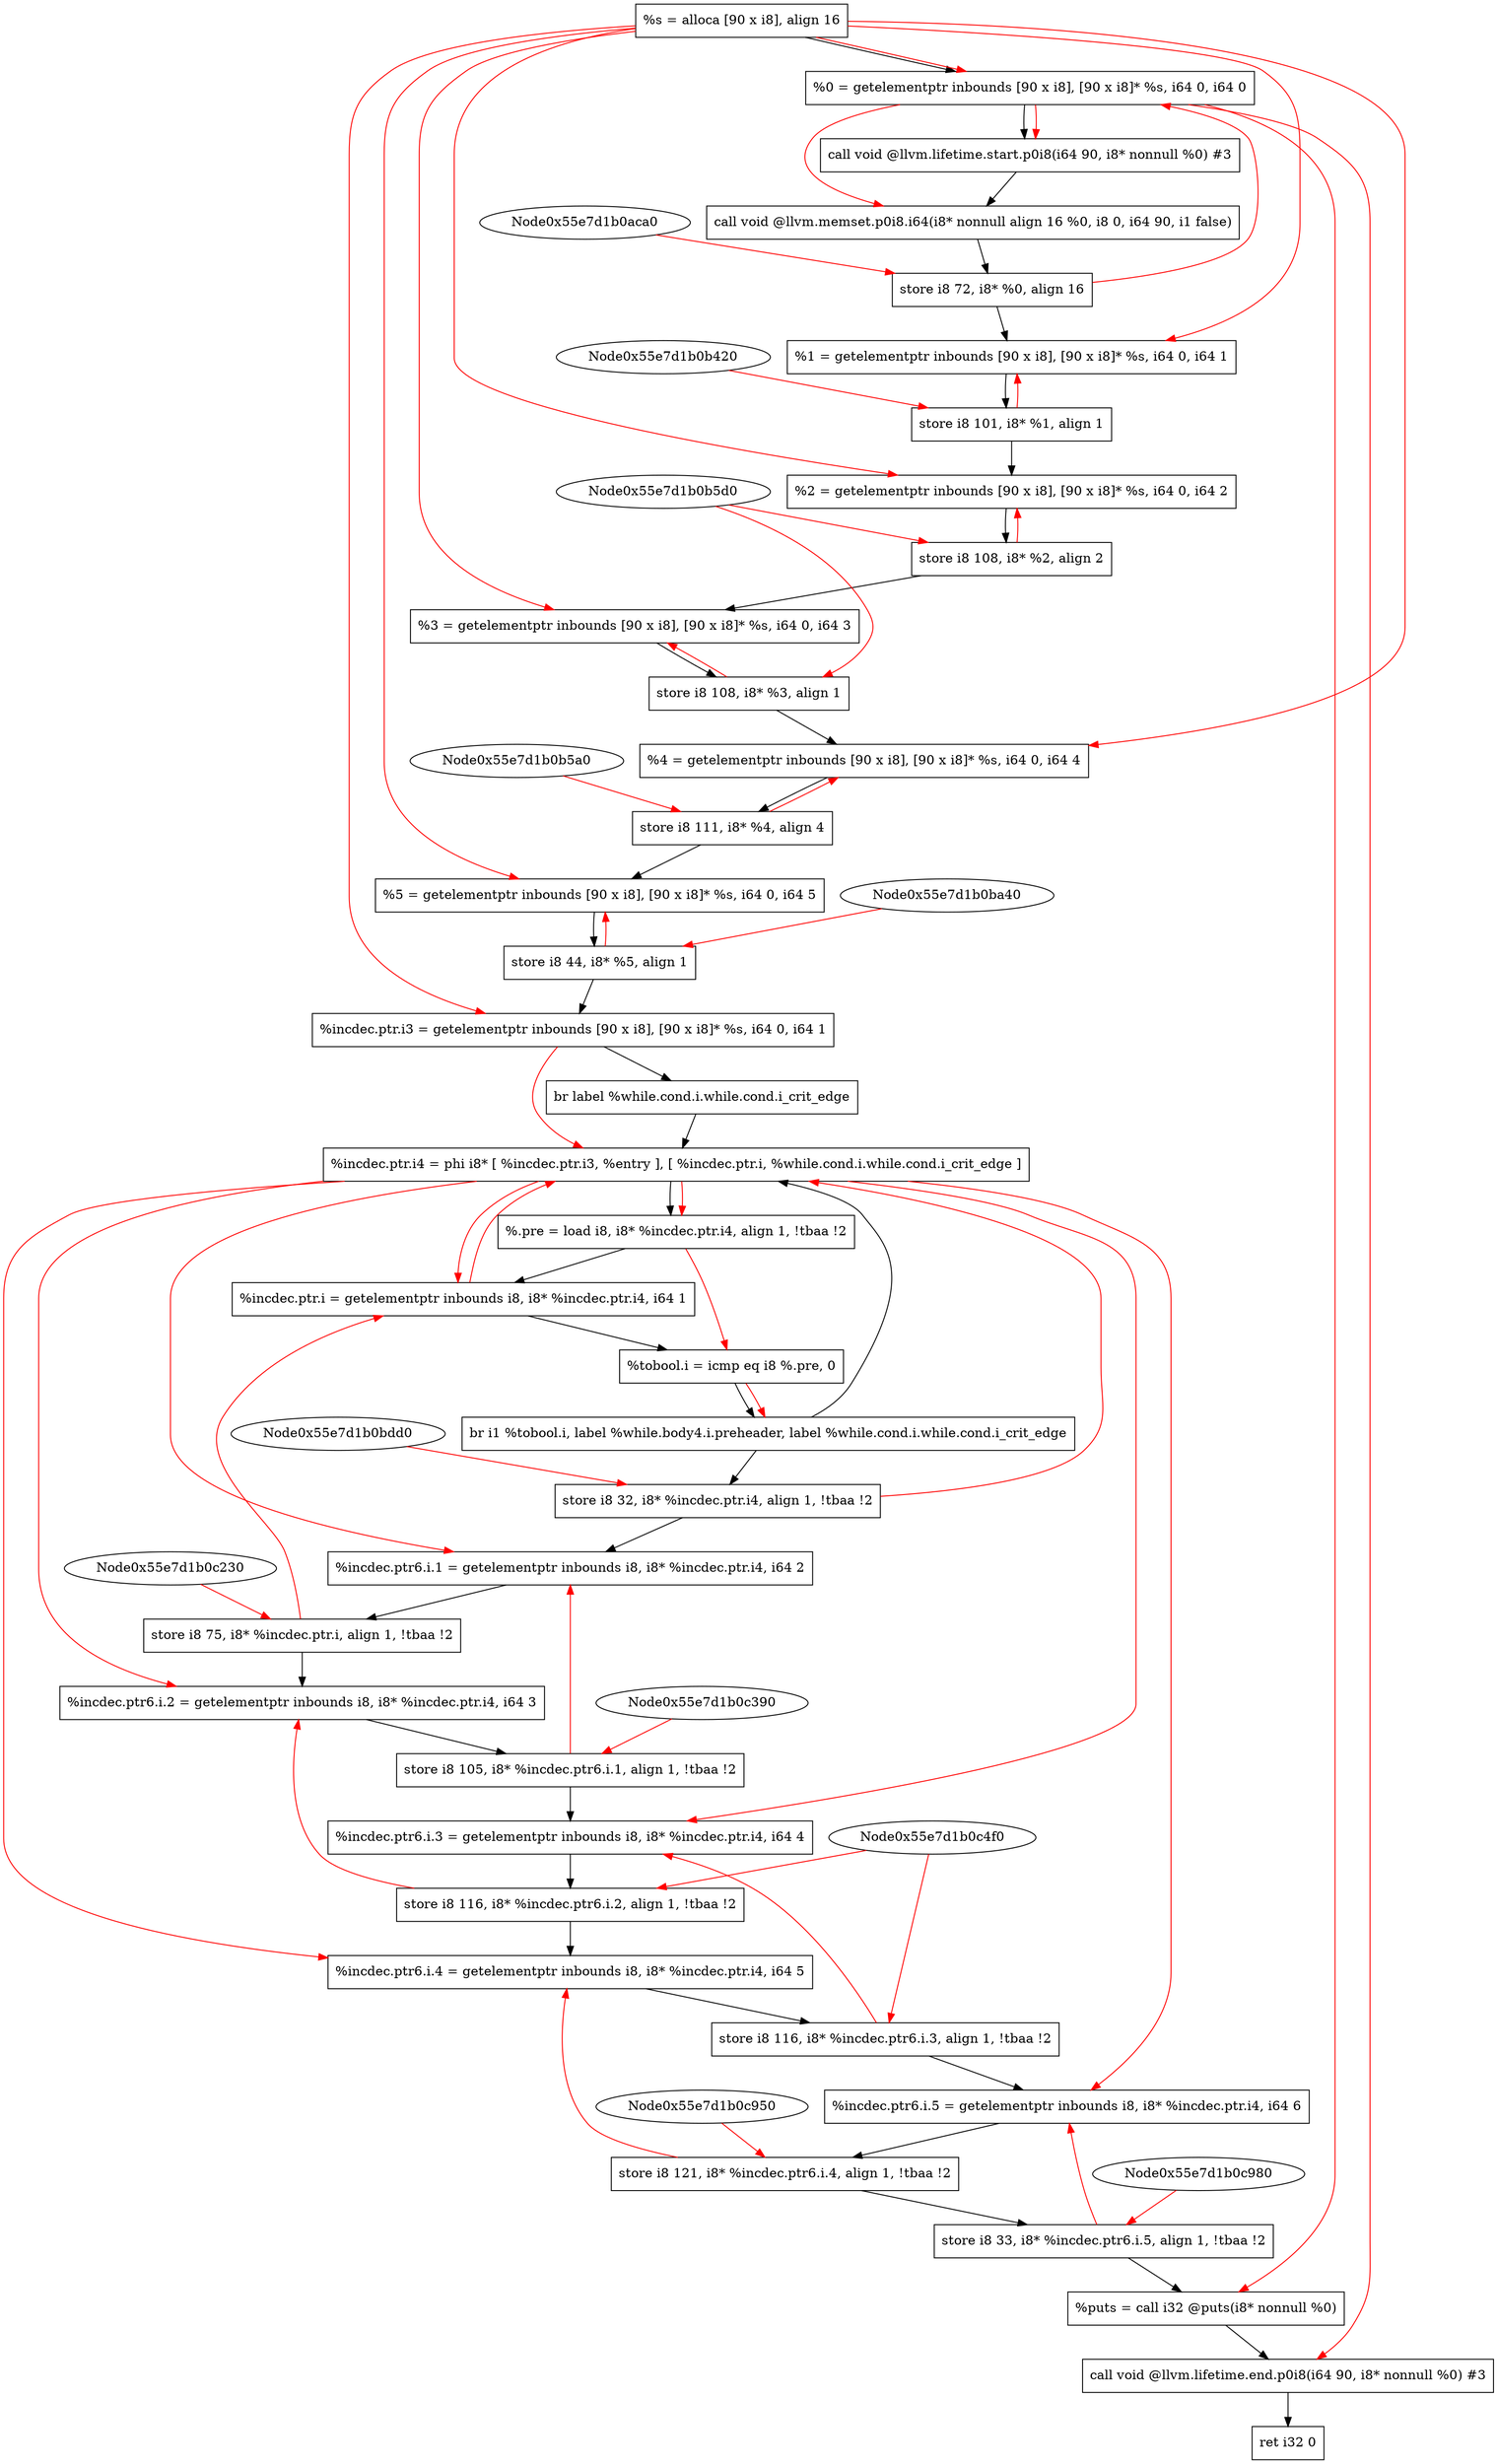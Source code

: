 digraph "CDFG for'main' function" {
	Node0x55e7d1b0a538[shape=record, label="  %s = alloca [90 x i8], align 16"];
	Node0x55e7d1b0ac28[shape=record, label="  %0 = getelementptr inbounds [90 x i8], [90 x i8]* %s, i64 0, i64 0"];
	Node0x55e7d1b0ae78[shape=record, label="  call void @llvm.lifetime.start.p0i8(i64 90, i8* nonnull %0) #3"];
	Node0x55e7d1b0b238[shape=record, label="  call void @llvm.memset.p0i8.i64(i8* nonnull align 16 %0, i8 0, i64 90, i1 false)"];
	Node0x55e7d1b0b310[shape=record, label="  store i8 72, i8* %0, align 16"];
	Node0x55e7d1b0b3a8[shape=record, label="  %1 = getelementptr inbounds [90 x i8], [90 x i8]* %s, i64 0, i64 1"];
	Node0x55e7d1b0b480[shape=record, label="  store i8 101, i8* %1, align 1"];
	Node0x55e7d1b0b548[shape=record, label="  %2 = getelementptr inbounds [90 x i8], [90 x i8]* %s, i64 0, i64 2"];
	Node0x55e7d1b0b630[shape=record, label="  store i8 108, i8* %2, align 2"];
	Node0x55e7d1b0b6f8[shape=record, label="  %3 = getelementptr inbounds [90 x i8], [90 x i8]* %s, i64 0, i64 3"];
	Node0x55e7d1b0b780[shape=record, label="  store i8 108, i8* %3, align 1"];
	Node0x55e7d1b0b848[shape=record, label="  %4 = getelementptr inbounds [90 x i8], [90 x i8]* %s, i64 0, i64 4"];
	Node0x55e7d1b0b920[shape=record, label="  store i8 111, i8* %4, align 4"];
	Node0x55e7d1b0b9e8[shape=record, label="  %5 = getelementptr inbounds [90 x i8], [90 x i8]* %s, i64 0, i64 5"];
	Node0x55e7d1b0baa0[shape=record, label="  store i8 44, i8* %5, align 1"];
	Node0x55e7d1b0bb38[shape=record, label="  %incdec.ptr.i3 = getelementptr inbounds [90 x i8], [90 x i8]* %s, i64 0, i64 1"];
	Node0x55e7d1b0bd28[shape=record, label="  br label %while.cond.i.while.cond.i_crit_edge"];
	Node0x55e7d1b0be08[shape=record, label="  %incdec.ptr.i4 = phi i8* [ %incdec.ptr.i3, %entry ], [ %incdec.ptr.i, %while.cond.i.while.cond.i_crit_edge ]"];
	Node0x55e7d1b0beb8[shape=record, label="  %.pre = load i8, i8* %incdec.ptr.i4, align 1, !tbaa !2"];
	Node0x55e7d1b0bf30[shape=record, label="  %incdec.ptr.i = getelementptr inbounds i8, i8* %incdec.ptr.i4, i64 1"];
	Node0x55e7d1b0bfb0[shape=record, label="  %tobool.i = icmp eq i8 %.pre, 0"];
	Node0x55e7d1b0c0e8[shape=record, label="  br i1 %tobool.i, label %while.body4.i.preheader, label %while.cond.i.while.cond.i_crit_edge"];
	Node0x55e7d1b0c160[shape=record, label="  store i8 32, i8* %incdec.ptr.i4, align 1, !tbaa !2"];
	Node0x55e7d1b0c1e0[shape=record, label="  %incdec.ptr6.i.1 = getelementptr inbounds i8, i8* %incdec.ptr.i4, i64 2"];
	Node0x55e7d1b0c290[shape=record, label="  store i8 75, i8* %incdec.ptr.i, align 1, !tbaa !2"];
	Node0x55e7d1b0c310[shape=record, label="  %incdec.ptr6.i.2 = getelementptr inbounds i8, i8* %incdec.ptr.i4, i64 3"];
	Node0x55e7d1b0c420[shape=record, label="  store i8 105, i8* %incdec.ptr6.i.1, align 1, !tbaa !2"];
	Node0x55e7d1b0c4a0[shape=record, label="  %incdec.ptr6.i.3 = getelementptr inbounds i8, i8* %incdec.ptr.i4, i64 4"];
	Node0x55e7d1b0c580[shape=record, label="  store i8 116, i8* %incdec.ptr6.i.2, align 1, !tbaa !2"];
	Node0x55e7d1b0c600[shape=record, label="  %incdec.ptr6.i.4 = getelementptr inbounds i8, i8* %incdec.ptr.i4, i64 5"];
	Node0x55e7d1b0c850[shape=record, label="  store i8 116, i8* %incdec.ptr6.i.3, align 1, !tbaa !2"];
	Node0x55e7d1b0c8d0[shape=record, label="  %incdec.ptr6.i.5 = getelementptr inbounds i8, i8* %incdec.ptr.i4, i64 6"];
	Node0x55e7d1b0c9e0[shape=record, label="  store i8 121, i8* %incdec.ptr6.i.4, align 1, !tbaa !2"];
	Node0x55e7d1b0ca90[shape=record, label="  store i8 33, i8* %incdec.ptr6.i.5, align 1, !tbaa !2"];
	Node0x55e7d1b0cbe0[shape=record, label="  %puts = call i32 @puts(i8* nonnull %0)"];
	Node0x55e7d1b0cda8[shape=record, label="  call void @llvm.lifetime.end.p0i8(i64 90, i8* nonnull %0) #3"];
	Node0x55e7d1b0ce68[shape=record, label="  ret i32 0"];
	Node0x55e7d1b0a538 -> Node0x55e7d1b0ac28
	Node0x55e7d1b0ac28 -> Node0x55e7d1b0ae78
	Node0x55e7d1b0ae78 -> Node0x55e7d1b0b238
	Node0x55e7d1b0b238 -> Node0x55e7d1b0b310
	Node0x55e7d1b0b310 -> Node0x55e7d1b0b3a8
	Node0x55e7d1b0b3a8 -> Node0x55e7d1b0b480
	Node0x55e7d1b0b480 -> Node0x55e7d1b0b548
	Node0x55e7d1b0b548 -> Node0x55e7d1b0b630
	Node0x55e7d1b0b630 -> Node0x55e7d1b0b6f8
	Node0x55e7d1b0b6f8 -> Node0x55e7d1b0b780
	Node0x55e7d1b0b780 -> Node0x55e7d1b0b848
	Node0x55e7d1b0b848 -> Node0x55e7d1b0b920
	Node0x55e7d1b0b920 -> Node0x55e7d1b0b9e8
	Node0x55e7d1b0b9e8 -> Node0x55e7d1b0baa0
	Node0x55e7d1b0baa0 -> Node0x55e7d1b0bb38
	Node0x55e7d1b0bb38 -> Node0x55e7d1b0bd28
	Node0x55e7d1b0bd28 -> Node0x55e7d1b0be08
	Node0x55e7d1b0be08 -> Node0x55e7d1b0beb8
	Node0x55e7d1b0beb8 -> Node0x55e7d1b0bf30
	Node0x55e7d1b0bf30 -> Node0x55e7d1b0bfb0
	Node0x55e7d1b0bfb0 -> Node0x55e7d1b0c0e8
	Node0x55e7d1b0c0e8 -> Node0x55e7d1b0c160
	Node0x55e7d1b0c0e8 -> Node0x55e7d1b0be08
	Node0x55e7d1b0c160 -> Node0x55e7d1b0c1e0
	Node0x55e7d1b0c1e0 -> Node0x55e7d1b0c290
	Node0x55e7d1b0c290 -> Node0x55e7d1b0c310
	Node0x55e7d1b0c310 -> Node0x55e7d1b0c420
	Node0x55e7d1b0c420 -> Node0x55e7d1b0c4a0
	Node0x55e7d1b0c4a0 -> Node0x55e7d1b0c580
	Node0x55e7d1b0c580 -> Node0x55e7d1b0c600
	Node0x55e7d1b0c600 -> Node0x55e7d1b0c850
	Node0x55e7d1b0c850 -> Node0x55e7d1b0c8d0
	Node0x55e7d1b0c8d0 -> Node0x55e7d1b0c9e0
	Node0x55e7d1b0c9e0 -> Node0x55e7d1b0ca90
	Node0x55e7d1b0ca90 -> Node0x55e7d1b0cbe0
	Node0x55e7d1b0cbe0 -> Node0x55e7d1b0cda8
	Node0x55e7d1b0cda8 -> Node0x55e7d1b0ce68
edge [color=red]
	Node0x55e7d1b0a538 -> Node0x55e7d1b0ac28
	Node0x55e7d1b0ac28 -> Node0x55e7d1b0ae78
	Node0x55e7d1b0ac28 -> Node0x55e7d1b0b238
	Node0x55e7d1b0aca0 -> Node0x55e7d1b0b310
	Node0x55e7d1b0b310 -> Node0x55e7d1b0ac28
	Node0x55e7d1b0a538 -> Node0x55e7d1b0b3a8
	Node0x55e7d1b0b420 -> Node0x55e7d1b0b480
	Node0x55e7d1b0b480 -> Node0x55e7d1b0b3a8
	Node0x55e7d1b0a538 -> Node0x55e7d1b0b548
	Node0x55e7d1b0b5d0 -> Node0x55e7d1b0b630
	Node0x55e7d1b0b630 -> Node0x55e7d1b0b548
	Node0x55e7d1b0a538 -> Node0x55e7d1b0b6f8
	Node0x55e7d1b0b5d0 -> Node0x55e7d1b0b780
	Node0x55e7d1b0b780 -> Node0x55e7d1b0b6f8
	Node0x55e7d1b0a538 -> Node0x55e7d1b0b848
	Node0x55e7d1b0b5a0 -> Node0x55e7d1b0b920
	Node0x55e7d1b0b920 -> Node0x55e7d1b0b848
	Node0x55e7d1b0a538 -> Node0x55e7d1b0b9e8
	Node0x55e7d1b0ba40 -> Node0x55e7d1b0baa0
	Node0x55e7d1b0baa0 -> Node0x55e7d1b0b9e8
	Node0x55e7d1b0a538 -> Node0x55e7d1b0bb38
	Node0x55e7d1b0bb38 -> Node0x55e7d1b0be08
	Node0x55e7d1b0bf30 -> Node0x55e7d1b0be08
	Node0x55e7d1b0be08 -> Node0x55e7d1b0beb8
	Node0x55e7d1b0be08 -> Node0x55e7d1b0bf30
	Node0x55e7d1b0beb8 -> Node0x55e7d1b0bfb0
	Node0x55e7d1b0bfb0 -> Node0x55e7d1b0c0e8
	Node0x55e7d1b0bdd0 -> Node0x55e7d1b0c160
	Node0x55e7d1b0c160 -> Node0x55e7d1b0be08
	Node0x55e7d1b0be08 -> Node0x55e7d1b0c1e0
	Node0x55e7d1b0c230 -> Node0x55e7d1b0c290
	Node0x55e7d1b0c290 -> Node0x55e7d1b0bf30
	Node0x55e7d1b0be08 -> Node0x55e7d1b0c310
	Node0x55e7d1b0c390 -> Node0x55e7d1b0c420
	Node0x55e7d1b0c420 -> Node0x55e7d1b0c1e0
	Node0x55e7d1b0be08 -> Node0x55e7d1b0c4a0
	Node0x55e7d1b0c4f0 -> Node0x55e7d1b0c580
	Node0x55e7d1b0c580 -> Node0x55e7d1b0c310
	Node0x55e7d1b0be08 -> Node0x55e7d1b0c600
	Node0x55e7d1b0c4f0 -> Node0x55e7d1b0c850
	Node0x55e7d1b0c850 -> Node0x55e7d1b0c4a0
	Node0x55e7d1b0be08 -> Node0x55e7d1b0c8d0
	Node0x55e7d1b0c950 -> Node0x55e7d1b0c9e0
	Node0x55e7d1b0c9e0 -> Node0x55e7d1b0c600
	Node0x55e7d1b0c980 -> Node0x55e7d1b0ca90
	Node0x55e7d1b0ca90 -> Node0x55e7d1b0c8d0
	Node0x55e7d1b0ac28 -> Node0x55e7d1b0cbe0
	Node0x55e7d1b0ac28 -> Node0x55e7d1b0cda8
}
